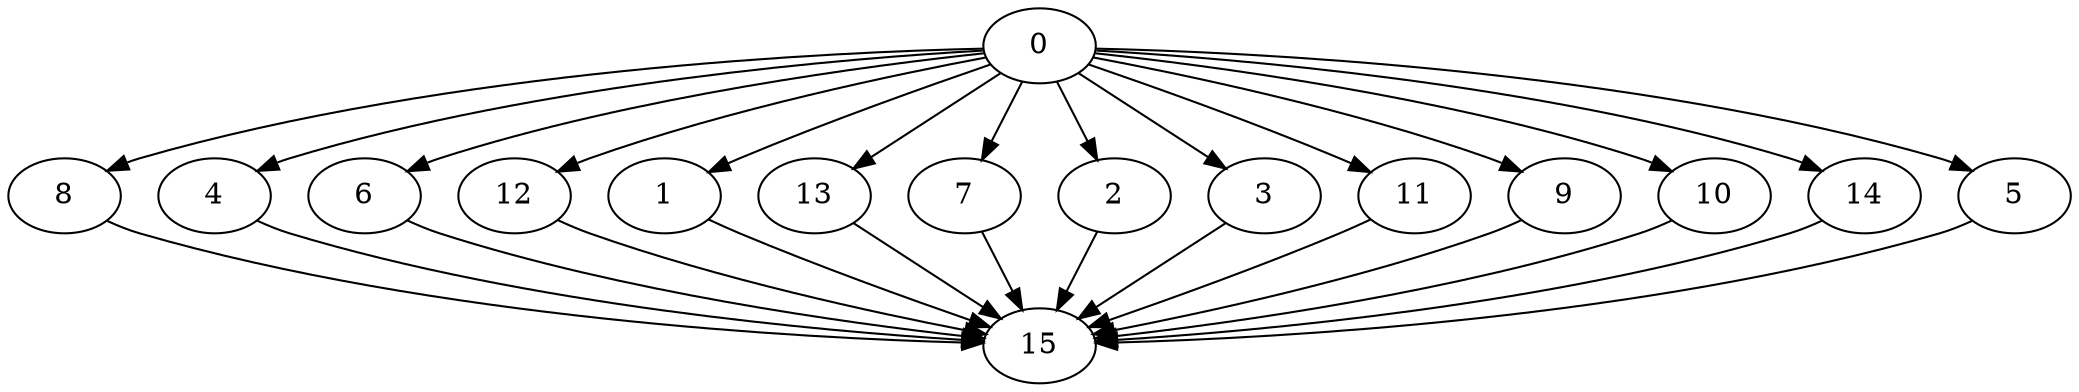 digraph "Fork_Join_Nodes_16_CCR_10.03_WeightType_Random#1" {
	graph ["Duplicate states"=0,
		GraphType=F_J,
		"Max states in OPEN"=0,
		Modes="120000ms; topo-ordered tasks, ; Pruning: task equivalence, fixed order ready list, ; F-value: ; Optimisation: best schedule length (\
SL) optimisation on equal, ",
		NumberOfTasks=16,
		"Pruned using list schedule length"=54242,
		"States removed from OPEN"=0,
		TargetSystem="Homogeneous-2",
		"Time to schedule (ms)"=601,
		"Total idle time"=21,
		"Total schedule length"=68,
		"Total sequential time"=91,
		"Total states created"=102740
	];
	0	["Finish time"=8,
		Processor=0,
		"Start time"=0,
		Weight=8];
	8	["Finish time"=62,
		Processor=1,
		"Start time"=57,
		Weight=5];
	0 -> 8	[Weight=40];
	4	["Finish time"=43,
		Processor=1,
		"Start time"=33,
		Weight=10];
	0 -> 4	[Weight=17];
	6	["Finish time"=11,
		Processor=0,
		"Start time"=8,
		Weight=3];
	0 -> 6	[Weight=57];
	12	["Finish time"=57,
		Processor=1,
		"Start time"=50,
		Weight=7];
	0 -> 12	[Weight=40];
	1	["Finish time"=50,
		Processor=1,
		"Start time"=46,
		Weight=4];
	0 -> 1	[Weight=34];
	13	["Finish time"=46,
		Processor=1,
		"Start time"=43,
		Weight=3];
	0 -> 13	[Weight=34];
	7	["Finish time"=25,
		Processor=1,
		"Start time"=19,
		Weight=6];
	0 -> 7	[Weight=11];
	2	["Finish time"=29,
		Processor=1,
		"Start time"=25,
		Weight=4];
	0 -> 2	[Weight=17];
	3	["Finish time"=29,
		Processor=0,
		"Start time"=19,
		Weight=10];
	0 -> 3	[Weight=45];
	11	["Finish time"=34,
		Processor=0,
		"Start time"=29,
		Weight=5];
	0 -> 11	[Weight=28];
	9	["Finish time"=19,
		Processor=0,
		"Start time"=11,
		Weight=8];
	0 -> 9	[Weight=51];
	10	["Finish time"=40,
		Processor=0,
		"Start time"=34,
		Weight=6];
	0 -> 10	[Weight=40];
	14	["Finish time"=33,
		Processor=1,
		"Start time"=31,
		Weight=2];
	0 -> 14	[Weight=23];
	5	["Finish time"=44,
		Processor=0,
		"Start time"=40,
		Weight=4];
	0 -> 5	[Weight=11];
	15	["Finish time"=68,
		Processor=1,
		"Start time"=62,
		Weight=6];
	8 -> 15	[Weight=57];
	4 -> 15	[Weight=45];
	6 -> 15	[Weight=51];
	12 -> 15	[Weight=45];
	1 -> 15	[Weight=40];
	13 -> 15	[Weight=40];
	7 -> 15	[Weight=34];
	2 -> 15	[Weight=34];
	3 -> 15	[Weight=23];
	11 -> 15	[Weight=28];
	9 -> 15	[Weight=23];
	10 -> 15	[Weight=17];
	14 -> 15	[Weight=17];
	5 -> 15	[Weight=11];
}
